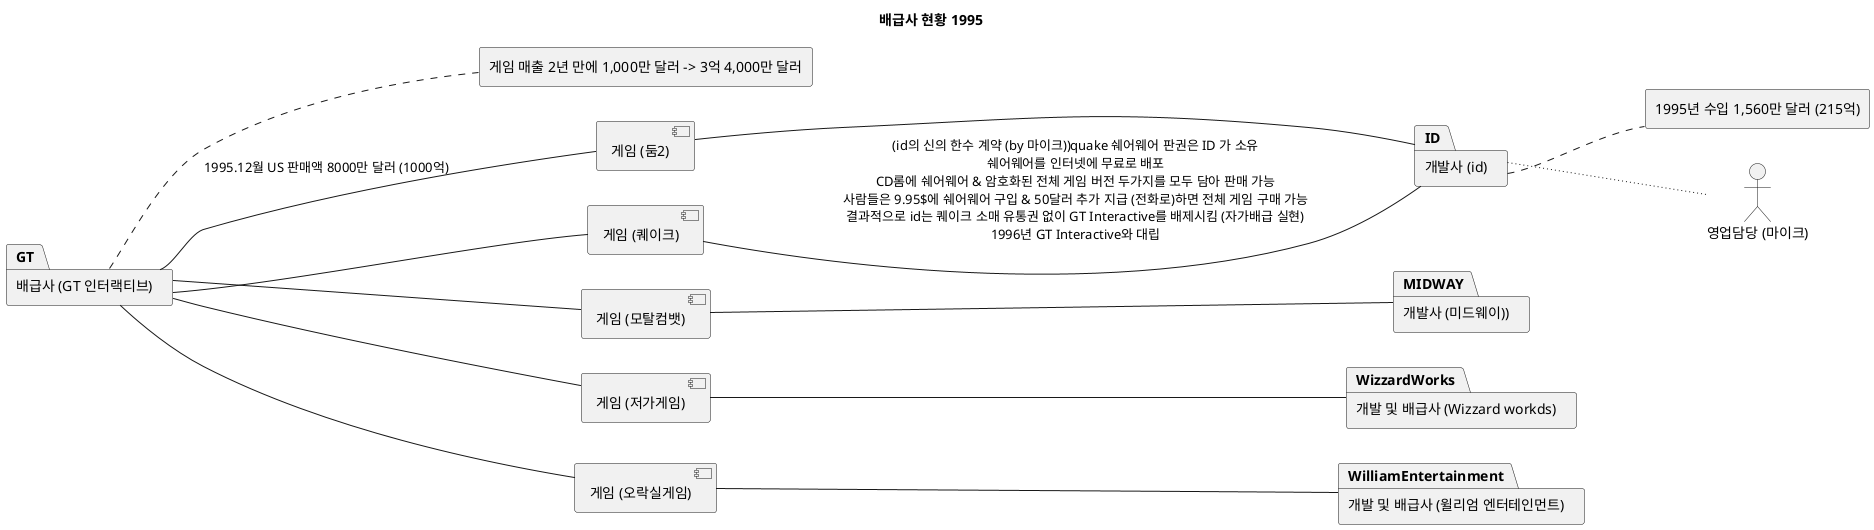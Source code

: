 @startuml
title 배급사 현황 1995

left to right direction

package "배급사 (GT 인터랙티브)" as GT
rectangle "게임 매출 2년 만에 1,000만 달러 -> 3억 4,000만 달러" as r1
GT .. r1


package "개발사 (미드웨이))" as MIDWAY
package "개발사 (id)" as ID
rectangle "1995년 수입 1,560만 달러 (215억)" as r2
ID .. r2

package "개발 및 배급사 (윌리엄 엔터테인먼트)" as WilliamEntertainment
package "개발 및 배급사 (Wizzard workds)" as WizzardWorks

component "게임 (둠2)" as doom2
component "게임 (퀘이크)" as quake
component "게임 (모탈컴뱃)" as MortalCombat
component "게임 (저가게임)" as LowPriceGames
component "게임 (오락실게임)" as arcadeGames

actor "영업담당 (마이크)" as PersonMike

ID ~~ PersonMike

GT -- doom2 : 1995.12월 US 판매액 8000만 달러 (1000억)
GT -- quake
GT -- MortalCombat
GT -- arcadeGames
GT -- LowPriceGames

doom2 -- ID
quake -- ID : (id의 신의 한수 계약 (by 마이크))quake 쉐어웨어 판권은 ID 가 소유\n쉐어웨어를 인터넷에 무료로 배포\nCD롬에 쉐어웨어 & 암호화된 전체 게임 버전 두가지를 모두 담아 판매 가능\n사람들은 9.95$에 쉐어웨어 구입 & 50달러 추가 지급 (전화로)하면 전체 게임 구매 가능\n결과적으로 id는 퀘이크 소매 유통권 없이 GT Interactive를 배제시킴 (자가배급 실현)\n1996년 GT Interactive와 대립
MortalCombat -- MIDWAY
arcadeGames -- WilliamEntertainment
LowPriceGames -- WizzardWorks

@enduml